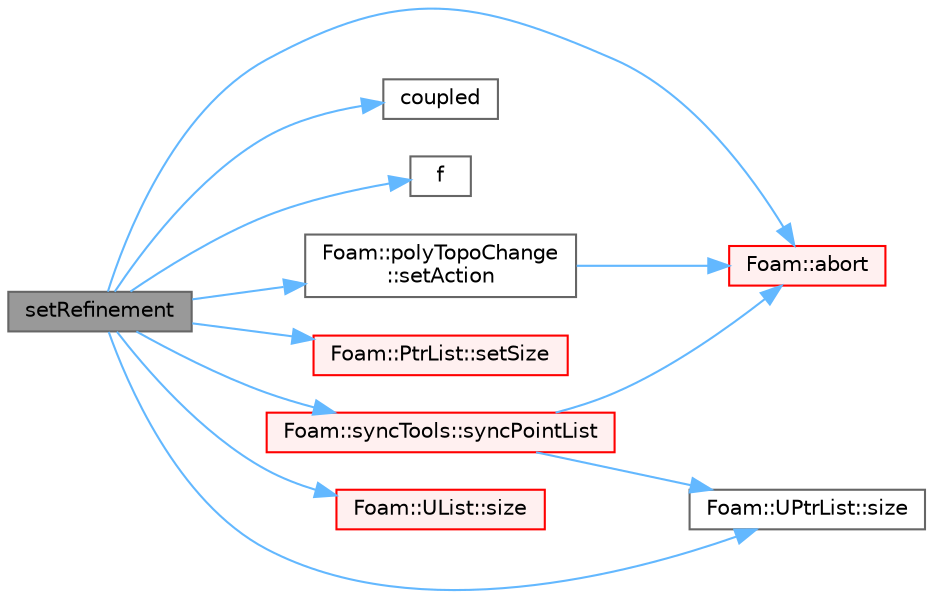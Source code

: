digraph "setRefinement"
{
 // LATEX_PDF_SIZE
  bgcolor="transparent";
  edge [fontname=Helvetica,fontsize=10,labelfontname=Helvetica,labelfontsize=10];
  node [fontname=Helvetica,fontsize=10,shape=box,height=0.2,width=0.4];
  rankdir="LR";
  Node1 [id="Node000001",label="setRefinement",height=0.2,width=0.4,color="gray40", fillcolor="grey60", style="filled", fontcolor="black",tooltip=" "];
  Node1 -> Node2 [id="edge1_Node000001_Node000002",color="steelblue1",style="solid",tooltip=" "];
  Node2 [id="Node000002",label="Foam::abort",height=0.2,width=0.4,color="red", fillcolor="#FFF0F0", style="filled",URL="$namespaceFoam.html#aa346d711a4494a48e7c8aa9316f24263",tooltip=" "];
  Node1 -> Node4 [id="edge2_Node000001_Node000004",color="steelblue1",style="solid",tooltip=" "];
  Node4 [id="Node000004",label="coupled",height=0.2,width=0.4,color="grey40", fillcolor="white", style="filled",URL="$createCoupledRegions_8H.html#aab5a20fafbadc007206387b2435e9a31",tooltip=" "];
  Node1 -> Node5 [id="edge3_Node000001_Node000005",color="steelblue1",style="solid",tooltip=" "];
  Node5 [id="Node000005",label="f",height=0.2,width=0.4,color="grey40", fillcolor="white", style="filled",URL="$readKivaGrid_8H.html#a888be93833ac7a23170555c69c690288",tooltip=" "];
  Node1 -> Node6 [id="edge4_Node000001_Node000006",color="steelblue1",style="solid",tooltip=" "];
  Node6 [id="Node000006",label="Foam::polyTopoChange\l::setAction",height=0.2,width=0.4,color="grey40", fillcolor="white", style="filled",URL="$classFoam_1_1polyTopoChange.html#a40a23962b792d24f4cb999f5b55aece2",tooltip=" "];
  Node6 -> Node2 [id="edge5_Node000006_Node000002",color="steelblue1",style="solid",tooltip=" "];
  Node1 -> Node7 [id="edge6_Node000001_Node000007",color="steelblue1",style="solid",tooltip=" "];
  Node7 [id="Node000007",label="Foam::PtrList::setSize",height=0.2,width=0.4,color="red", fillcolor="#FFF0F0", style="filled",URL="$classFoam_1_1PtrList.html#a69101c7616426ea26b33577a730b73e8",tooltip=" "];
  Node1 -> Node9 [id="edge7_Node000001_Node000009",color="steelblue1",style="solid",tooltip=" "];
  Node9 [id="Node000009",label="Foam::UPtrList::size",height=0.2,width=0.4,color="grey40", fillcolor="white", style="filled",URL="$classFoam_1_1UPtrList.html#a95603446b248fe1ecf5dc59bcc2eaff0",tooltip=" "];
  Node1 -> Node10 [id="edge8_Node000001_Node000010",color="steelblue1",style="solid",tooltip=" "];
  Node10 [id="Node000010",label="Foam::UList::size",height=0.2,width=0.4,color="red", fillcolor="#FFF0F0", style="filled",URL="$classFoam_1_1UList.html#ac1fc1d9dab324bb1b8452c7aa4813026",tooltip=" "];
  Node1 -> Node12 [id="edge9_Node000001_Node000012",color="steelblue1",style="solid",tooltip=" "];
  Node12 [id="Node000012",label="Foam::syncTools::syncPointList",height=0.2,width=0.4,color="red", fillcolor="#FFF0F0", style="filled",URL="$classFoam_1_1syncTools.html#af5bc1e56ab816a506dc01789e3e57857",tooltip=" "];
  Node12 -> Node2 [id="edge10_Node000012_Node000002",color="steelblue1",style="solid",tooltip=" "];
  Node12 -> Node9 [id="edge11_Node000012_Node000009",color="steelblue1",style="solid",tooltip=" "];
}
